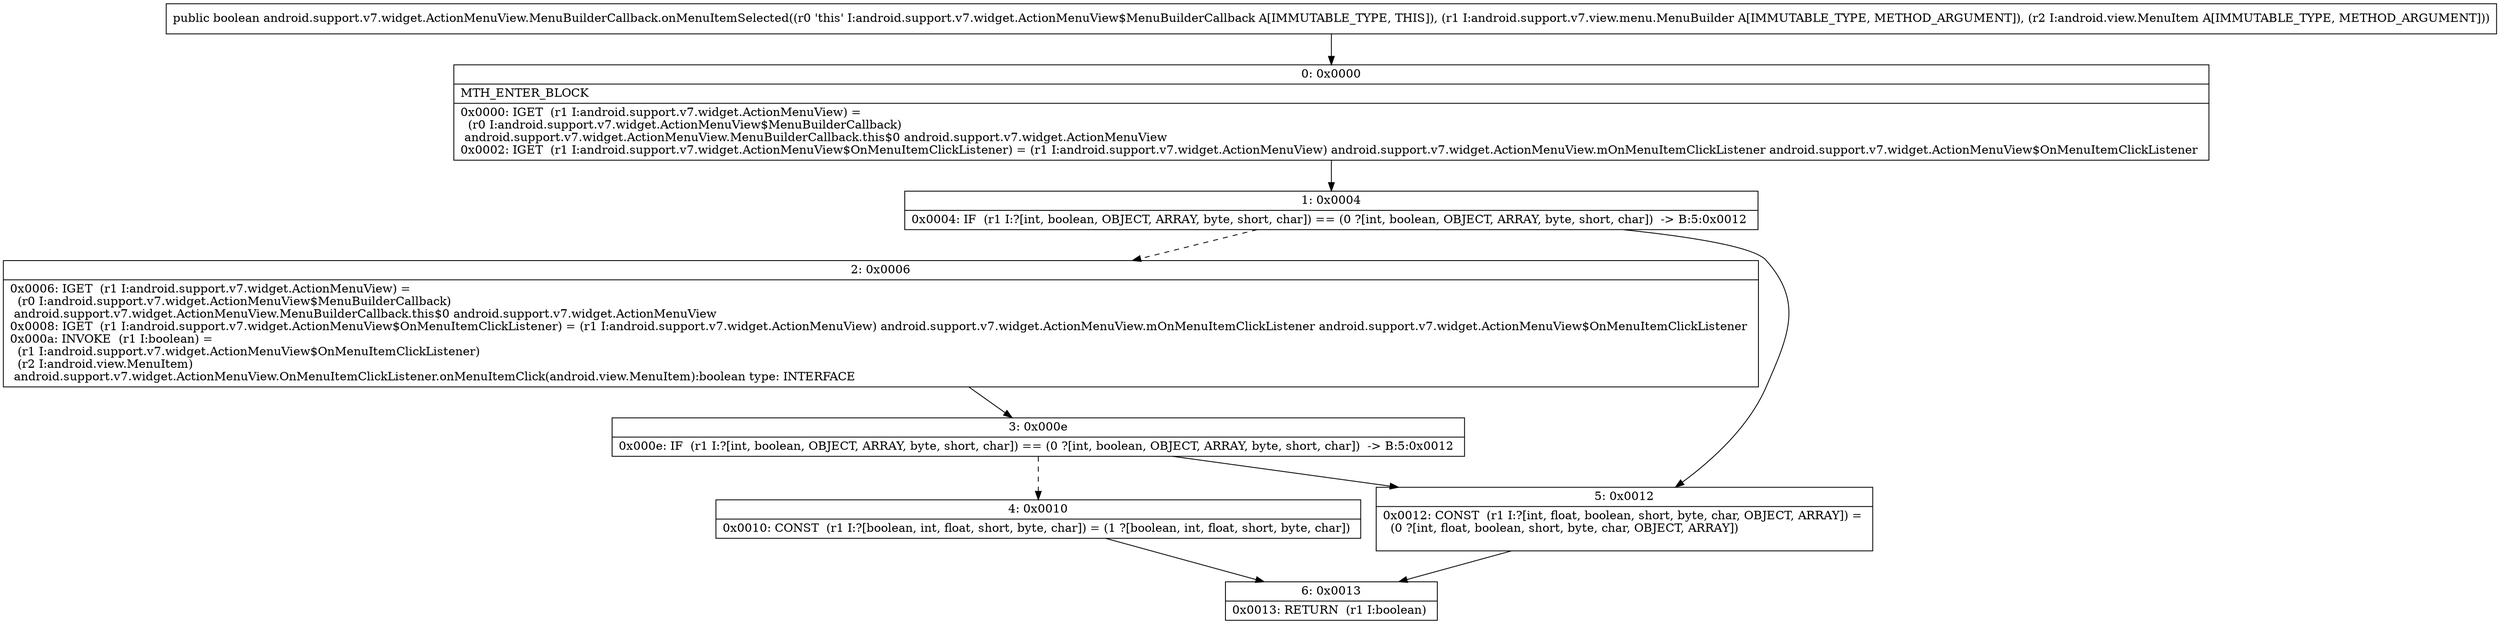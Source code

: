 digraph "CFG forandroid.support.v7.widget.ActionMenuView.MenuBuilderCallback.onMenuItemSelected(Landroid\/support\/v7\/view\/menu\/MenuBuilder;Landroid\/view\/MenuItem;)Z" {
Node_0 [shape=record,label="{0\:\ 0x0000|MTH_ENTER_BLOCK\l|0x0000: IGET  (r1 I:android.support.v7.widget.ActionMenuView) = \l  (r0 I:android.support.v7.widget.ActionMenuView$MenuBuilderCallback)\l android.support.v7.widget.ActionMenuView.MenuBuilderCallback.this$0 android.support.v7.widget.ActionMenuView \l0x0002: IGET  (r1 I:android.support.v7.widget.ActionMenuView$OnMenuItemClickListener) = (r1 I:android.support.v7.widget.ActionMenuView) android.support.v7.widget.ActionMenuView.mOnMenuItemClickListener android.support.v7.widget.ActionMenuView$OnMenuItemClickListener \l}"];
Node_1 [shape=record,label="{1\:\ 0x0004|0x0004: IF  (r1 I:?[int, boolean, OBJECT, ARRAY, byte, short, char]) == (0 ?[int, boolean, OBJECT, ARRAY, byte, short, char])  \-\> B:5:0x0012 \l}"];
Node_2 [shape=record,label="{2\:\ 0x0006|0x0006: IGET  (r1 I:android.support.v7.widget.ActionMenuView) = \l  (r0 I:android.support.v7.widget.ActionMenuView$MenuBuilderCallback)\l android.support.v7.widget.ActionMenuView.MenuBuilderCallback.this$0 android.support.v7.widget.ActionMenuView \l0x0008: IGET  (r1 I:android.support.v7.widget.ActionMenuView$OnMenuItemClickListener) = (r1 I:android.support.v7.widget.ActionMenuView) android.support.v7.widget.ActionMenuView.mOnMenuItemClickListener android.support.v7.widget.ActionMenuView$OnMenuItemClickListener \l0x000a: INVOKE  (r1 I:boolean) = \l  (r1 I:android.support.v7.widget.ActionMenuView$OnMenuItemClickListener)\l  (r2 I:android.view.MenuItem)\l android.support.v7.widget.ActionMenuView.OnMenuItemClickListener.onMenuItemClick(android.view.MenuItem):boolean type: INTERFACE \l}"];
Node_3 [shape=record,label="{3\:\ 0x000e|0x000e: IF  (r1 I:?[int, boolean, OBJECT, ARRAY, byte, short, char]) == (0 ?[int, boolean, OBJECT, ARRAY, byte, short, char])  \-\> B:5:0x0012 \l}"];
Node_4 [shape=record,label="{4\:\ 0x0010|0x0010: CONST  (r1 I:?[boolean, int, float, short, byte, char]) = (1 ?[boolean, int, float, short, byte, char]) \l}"];
Node_5 [shape=record,label="{5\:\ 0x0012|0x0012: CONST  (r1 I:?[int, float, boolean, short, byte, char, OBJECT, ARRAY]) = \l  (0 ?[int, float, boolean, short, byte, char, OBJECT, ARRAY])\l \l}"];
Node_6 [shape=record,label="{6\:\ 0x0013|0x0013: RETURN  (r1 I:boolean) \l}"];
MethodNode[shape=record,label="{public boolean android.support.v7.widget.ActionMenuView.MenuBuilderCallback.onMenuItemSelected((r0 'this' I:android.support.v7.widget.ActionMenuView$MenuBuilderCallback A[IMMUTABLE_TYPE, THIS]), (r1 I:android.support.v7.view.menu.MenuBuilder A[IMMUTABLE_TYPE, METHOD_ARGUMENT]), (r2 I:android.view.MenuItem A[IMMUTABLE_TYPE, METHOD_ARGUMENT])) }"];
MethodNode -> Node_0;
Node_0 -> Node_1;
Node_1 -> Node_2[style=dashed];
Node_1 -> Node_5;
Node_2 -> Node_3;
Node_3 -> Node_4[style=dashed];
Node_3 -> Node_5;
Node_4 -> Node_6;
Node_5 -> Node_6;
}

